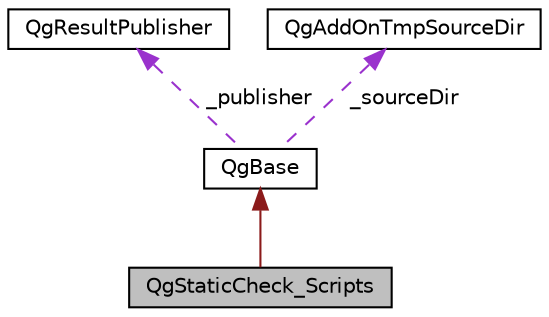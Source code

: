 digraph "QgStaticCheck_Scripts"
{
 // LATEX_PDF_SIZE
  edge [fontname="Helvetica",fontsize="10",labelfontname="Helvetica",labelfontsize="10"];
  node [fontname="Helvetica",fontsize="10",shape=record];
  Node1 [label="QgStaticCheck_Scripts",height=0.2,width=0.4,color="black", fillcolor="grey75", style="filled", fontcolor="black",tooltip="Static code checker for ctrl WinCC OA scripts / libs."];
  Node2 -> Node1 [dir="back",color="firebrick4",fontsize="10",style="solid",fontname="Helvetica"];
  Node2 [label="QgBase",height=0.2,width=0.4,color="black", fillcolor="white", style="filled",URL="$classQgBase.html",tooltip="QualityGate base class."];
  Node3 -> Node2 [dir="back",color="darkorchid3",fontsize="10",style="dashed",label=" _publisher" ,fontname="Helvetica"];
  Node3 [label="QgResultPublisher",height=0.2,width=0.4,color="black", fillcolor="white", style="filled",URL="$classQgResultPublisher.html",tooltip=" "];
  Node4 -> Node2 [dir="back",color="darkorchid3",fontsize="10",style="dashed",label=" _sourceDir" ,fontname="Helvetica"];
  Node4 [label="QgAddOnTmpSourceDir",height=0.2,width=0.4,color="black", fillcolor="white", style="filled",URL="$classQgAddOnTmpSourceDir.html",tooltip=" "];
}
